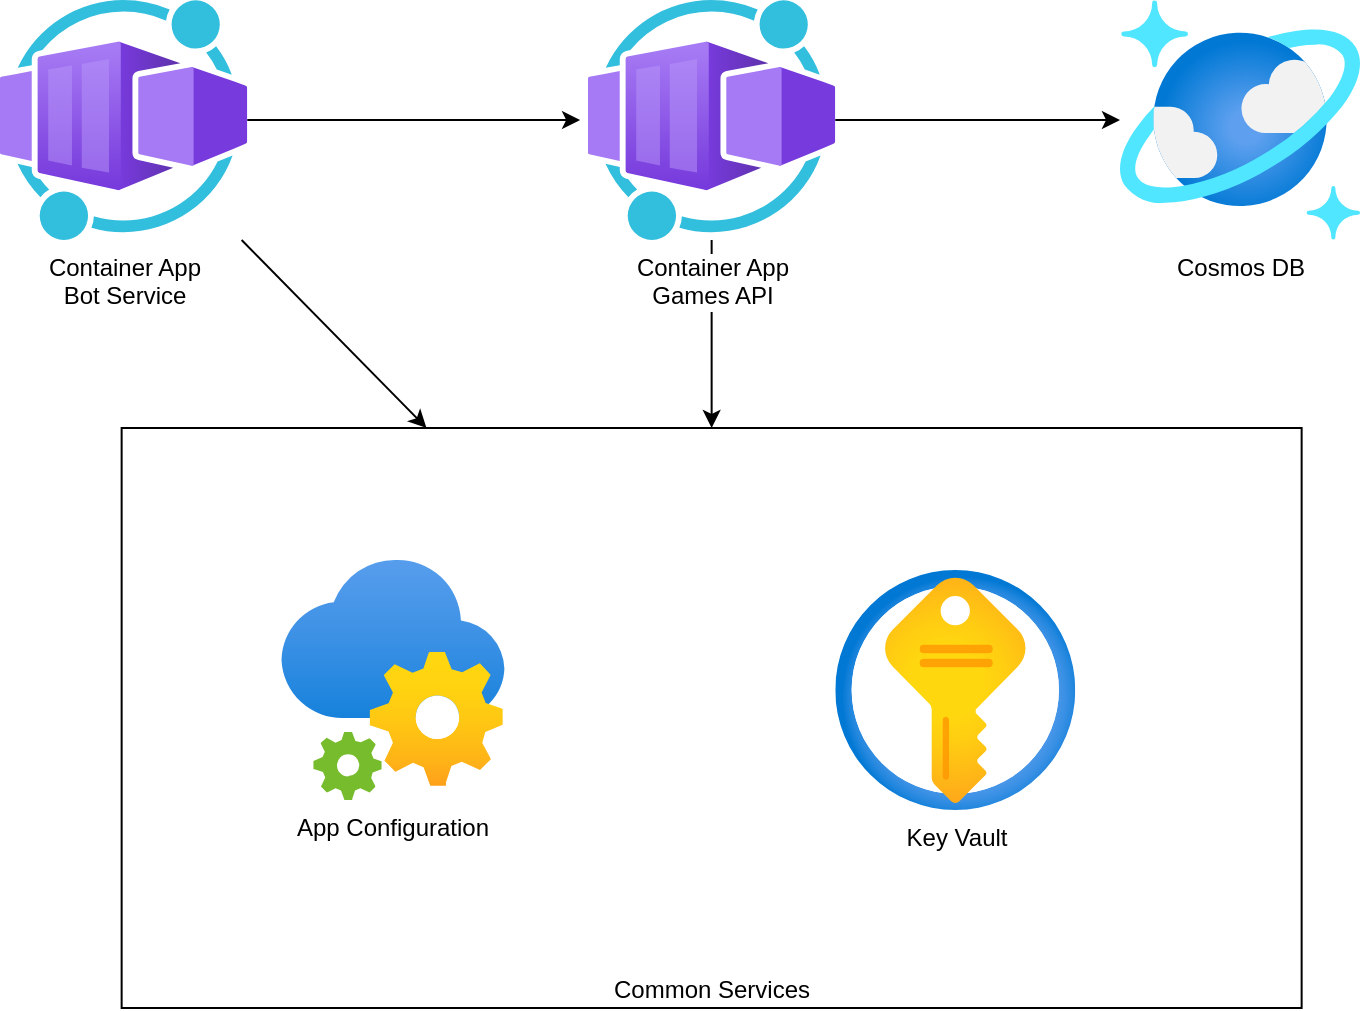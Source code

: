 <mxfile version="22.0.2" type="device">
  <diagram name="Page-1" id="YJaVd2mRH7kxd35NQ7zP">
    <mxGraphModel dx="1164" dy="851" grid="0" gridSize="10" guides="1" tooltips="1" connect="1" arrows="1" fold="1" page="1" pageScale="1" pageWidth="1169" pageHeight="827" math="0" shadow="0">
      <root>
        <mxCell id="0" />
        <mxCell id="1" parent="0" />
        <mxCell id="c-2LaEQzB04zMDGG6wzM-16" value="Common Services" style="rounded=0;whiteSpace=wrap;html=1;verticalAlign=bottom;" vertex="1" parent="1">
          <mxGeometry x="180.82" y="414" width="590" height="290" as="geometry" />
        </mxCell>
        <mxCell id="c-2LaEQzB04zMDGG6wzM-1" value="Key Vault" style="image;aspect=fixed;html=1;points=[];align=center;fontSize=12;image=img/lib/azure2/security/Key_Vaults.svg;" vertex="1" parent="1">
          <mxGeometry x="537.64" y="485" width="120" height="120" as="geometry" />
        </mxCell>
        <mxCell id="c-2LaEQzB04zMDGG6wzM-11" style="edgeStyle=orthogonalEdgeStyle;rounded=0;orthogonalLoop=1;jettySize=auto;html=1;" edge="1" parent="1" source="c-2LaEQzB04zMDGG6wzM-2" target="c-2LaEQzB04zMDGG6wzM-10">
          <mxGeometry relative="1" as="geometry" />
        </mxCell>
        <mxCell id="c-2LaEQzB04zMDGG6wzM-18" style="edgeStyle=none;rounded=0;orthogonalLoop=1;jettySize=auto;html=1;entryX=0.5;entryY=0;entryDx=0;entryDy=0;" edge="1" parent="1" source="c-2LaEQzB04zMDGG6wzM-2" target="c-2LaEQzB04zMDGG6wzM-16">
          <mxGeometry relative="1" as="geometry" />
        </mxCell>
        <mxCell id="c-2LaEQzB04zMDGG6wzM-2" value="Container App&lt;br&gt;Games API" style="image;aspect=fixed;html=1;points=[];align=center;fontSize=12;image=img/lib/azure2/other/Worker_Container_App.svg;" vertex="1" parent="1">
          <mxGeometry x="414" y="200" width="123.64" height="120" as="geometry" />
        </mxCell>
        <mxCell id="c-2LaEQzB04zMDGG6wzM-17" style="edgeStyle=none;rounded=0;orthogonalLoop=1;jettySize=auto;html=1;" edge="1" parent="1" source="c-2LaEQzB04zMDGG6wzM-4" target="c-2LaEQzB04zMDGG6wzM-16">
          <mxGeometry relative="1" as="geometry" />
        </mxCell>
        <mxCell id="c-2LaEQzB04zMDGG6wzM-4" value="Container App&lt;br&gt;Bot Service" style="image;aspect=fixed;html=1;points=[];align=center;fontSize=12;image=img/lib/azure2/other/Worker_Container_App.svg;" vertex="1" parent="1">
          <mxGeometry x="120" y="200" width="123.64" height="120" as="geometry" />
        </mxCell>
        <mxCell id="c-2LaEQzB04zMDGG6wzM-5" value="App Configuration" style="image;aspect=fixed;html=1;points=[];align=center;fontSize=12;image=img/lib/azure2/integration/App_Configuration.svg;" vertex="1" parent="1">
          <mxGeometry x="260" y="480" width="112.94" height="120" as="geometry" />
        </mxCell>
        <mxCell id="c-2LaEQzB04zMDGG6wzM-6" style="edgeStyle=orthogonalEdgeStyle;rounded=0;orthogonalLoop=1;jettySize=auto;html=1;entryX=-0.032;entryY=0.5;entryDx=0;entryDy=0;entryPerimeter=0;" edge="1" parent="1" source="c-2LaEQzB04zMDGG6wzM-4" target="c-2LaEQzB04zMDGG6wzM-2">
          <mxGeometry relative="1" as="geometry" />
        </mxCell>
        <mxCell id="c-2LaEQzB04zMDGG6wzM-10" value="Cosmos DB" style="image;aspect=fixed;html=1;points=[];align=center;fontSize=12;image=img/lib/azure2/databases/Azure_Cosmos_DB.svg;" vertex="1" parent="1">
          <mxGeometry x="680" y="200" width="120" height="120" as="geometry" />
        </mxCell>
      </root>
    </mxGraphModel>
  </diagram>
</mxfile>
